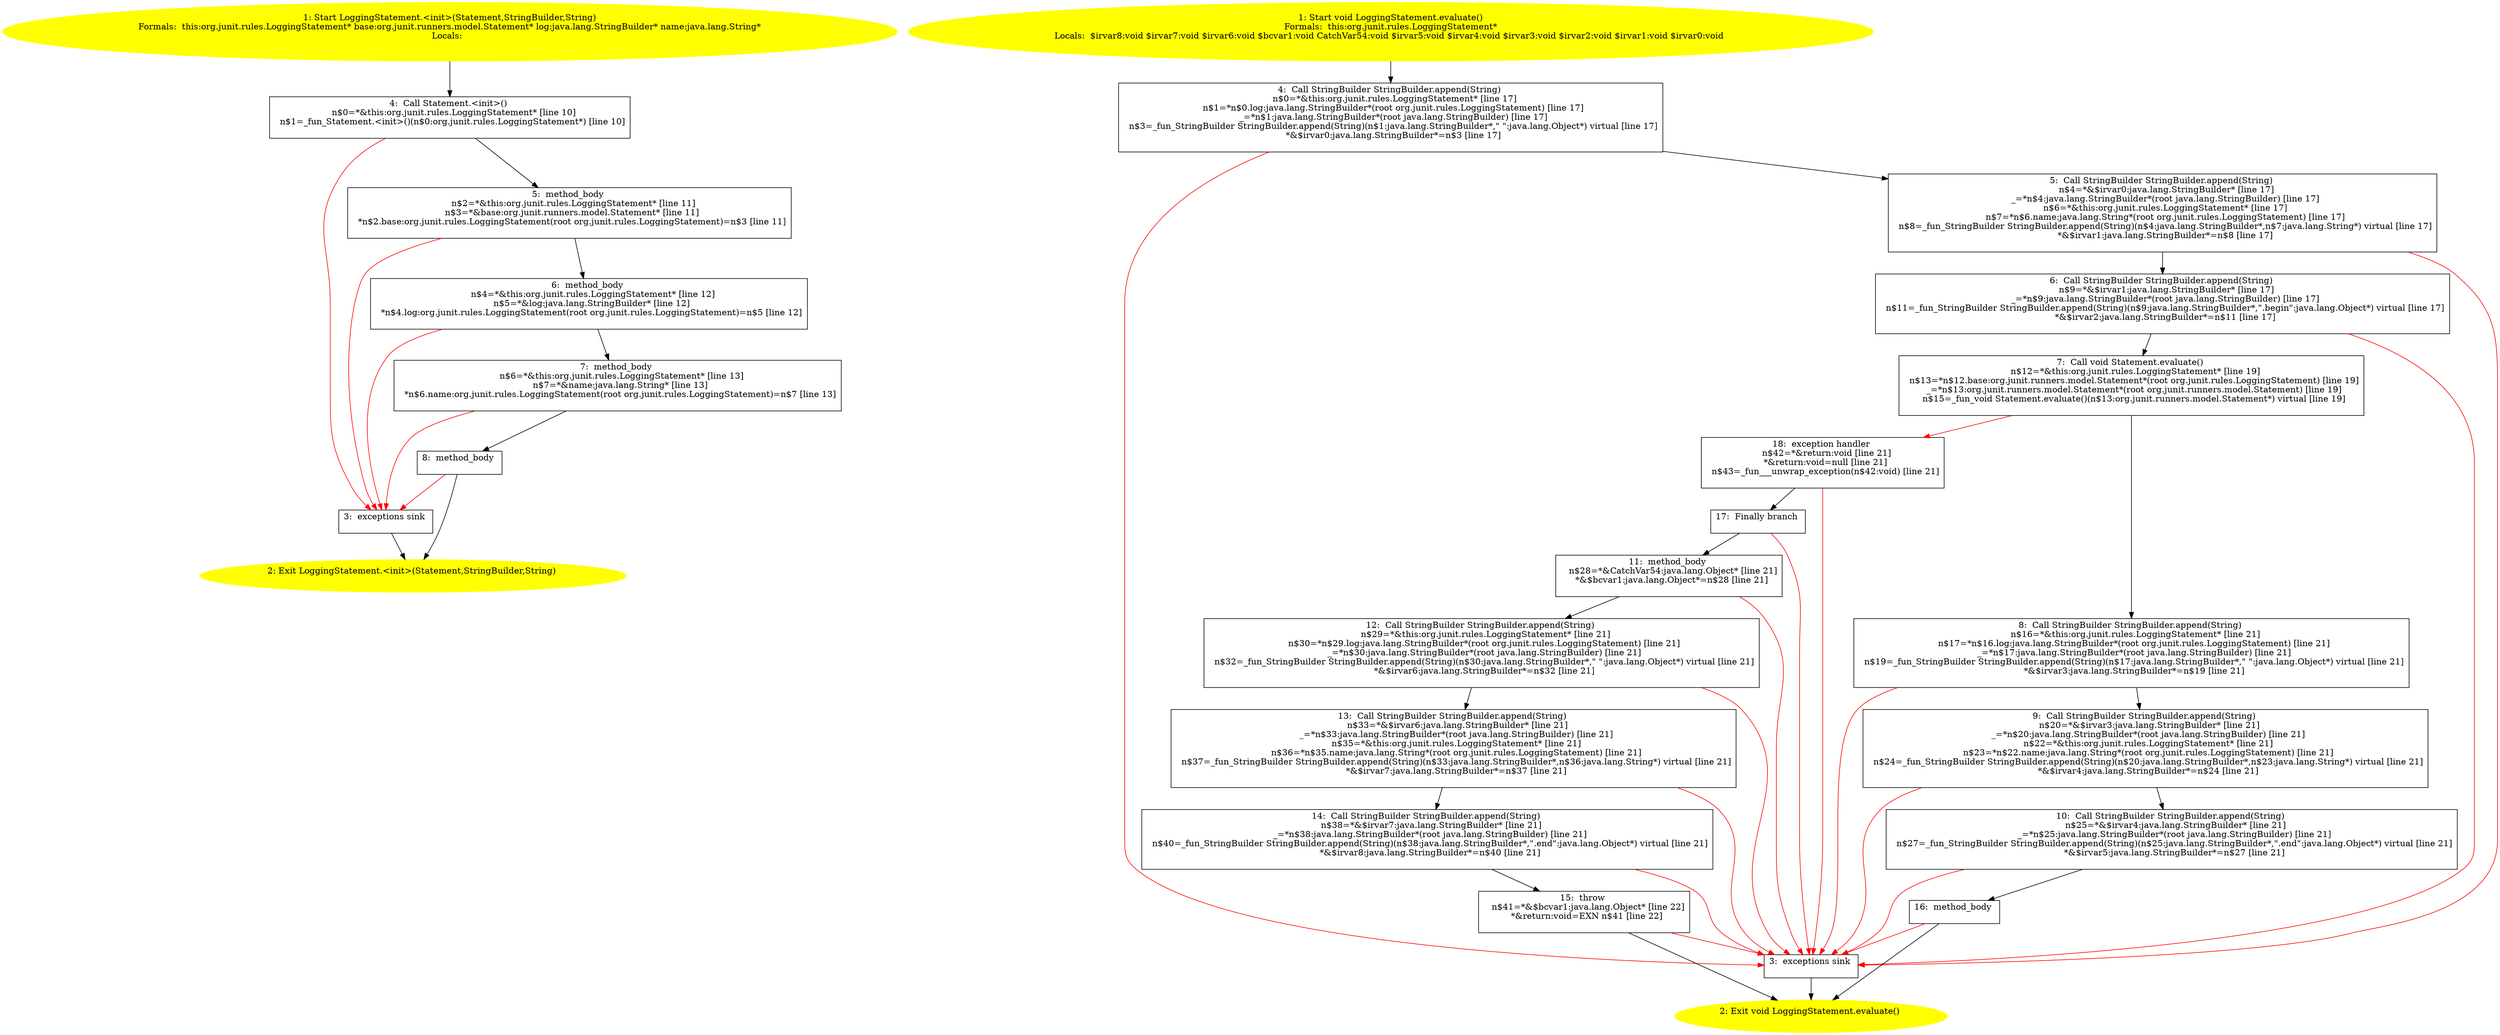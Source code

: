 /* @generated */
digraph cfg {
"org.junit.rules.LoggingStatement.<init>(org.junit.runners.model.Statement,java.lang.StringBuilder,ja.c2eac6f053944ac878633651b9d10b88_1" [label="1: Start LoggingStatement.<init>(Statement,StringBuilder,String)\nFormals:  this:org.junit.rules.LoggingStatement* base:org.junit.runners.model.Statement* log:java.lang.StringBuilder* name:java.lang.String*\nLocals:  \n  " color=yellow style=filled]
	

	 "org.junit.rules.LoggingStatement.<init>(org.junit.runners.model.Statement,java.lang.StringBuilder,ja.c2eac6f053944ac878633651b9d10b88_1" -> "org.junit.rules.LoggingStatement.<init>(org.junit.runners.model.Statement,java.lang.StringBuilder,ja.c2eac6f053944ac878633651b9d10b88_4" ;
"org.junit.rules.LoggingStatement.<init>(org.junit.runners.model.Statement,java.lang.StringBuilder,ja.c2eac6f053944ac878633651b9d10b88_2" [label="2: Exit LoggingStatement.<init>(Statement,StringBuilder,String) \n  " color=yellow style=filled]
	

"org.junit.rules.LoggingStatement.<init>(org.junit.runners.model.Statement,java.lang.StringBuilder,ja.c2eac6f053944ac878633651b9d10b88_3" [label="3:  exceptions sink \n  " shape="box"]
	

	 "org.junit.rules.LoggingStatement.<init>(org.junit.runners.model.Statement,java.lang.StringBuilder,ja.c2eac6f053944ac878633651b9d10b88_3" -> "org.junit.rules.LoggingStatement.<init>(org.junit.runners.model.Statement,java.lang.StringBuilder,ja.c2eac6f053944ac878633651b9d10b88_2" ;
"org.junit.rules.LoggingStatement.<init>(org.junit.runners.model.Statement,java.lang.StringBuilder,ja.c2eac6f053944ac878633651b9d10b88_4" [label="4:  Call Statement.<init>() \n   n$0=*&this:org.junit.rules.LoggingStatement* [line 10]\n  n$1=_fun_Statement.<init>()(n$0:org.junit.rules.LoggingStatement*) [line 10]\n " shape="box"]
	

	 "org.junit.rules.LoggingStatement.<init>(org.junit.runners.model.Statement,java.lang.StringBuilder,ja.c2eac6f053944ac878633651b9d10b88_4" -> "org.junit.rules.LoggingStatement.<init>(org.junit.runners.model.Statement,java.lang.StringBuilder,ja.c2eac6f053944ac878633651b9d10b88_5" ;
	 "org.junit.rules.LoggingStatement.<init>(org.junit.runners.model.Statement,java.lang.StringBuilder,ja.c2eac6f053944ac878633651b9d10b88_4" -> "org.junit.rules.LoggingStatement.<init>(org.junit.runners.model.Statement,java.lang.StringBuilder,ja.c2eac6f053944ac878633651b9d10b88_3" [color="red" ];
"org.junit.rules.LoggingStatement.<init>(org.junit.runners.model.Statement,java.lang.StringBuilder,ja.c2eac6f053944ac878633651b9d10b88_5" [label="5:  method_body \n   n$2=*&this:org.junit.rules.LoggingStatement* [line 11]\n  n$3=*&base:org.junit.runners.model.Statement* [line 11]\n  *n$2.base:org.junit.rules.LoggingStatement(root org.junit.rules.LoggingStatement)=n$3 [line 11]\n " shape="box"]
	

	 "org.junit.rules.LoggingStatement.<init>(org.junit.runners.model.Statement,java.lang.StringBuilder,ja.c2eac6f053944ac878633651b9d10b88_5" -> "org.junit.rules.LoggingStatement.<init>(org.junit.runners.model.Statement,java.lang.StringBuilder,ja.c2eac6f053944ac878633651b9d10b88_6" ;
	 "org.junit.rules.LoggingStatement.<init>(org.junit.runners.model.Statement,java.lang.StringBuilder,ja.c2eac6f053944ac878633651b9d10b88_5" -> "org.junit.rules.LoggingStatement.<init>(org.junit.runners.model.Statement,java.lang.StringBuilder,ja.c2eac6f053944ac878633651b9d10b88_3" [color="red" ];
"org.junit.rules.LoggingStatement.<init>(org.junit.runners.model.Statement,java.lang.StringBuilder,ja.c2eac6f053944ac878633651b9d10b88_6" [label="6:  method_body \n   n$4=*&this:org.junit.rules.LoggingStatement* [line 12]\n  n$5=*&log:java.lang.StringBuilder* [line 12]\n  *n$4.log:org.junit.rules.LoggingStatement(root org.junit.rules.LoggingStatement)=n$5 [line 12]\n " shape="box"]
	

	 "org.junit.rules.LoggingStatement.<init>(org.junit.runners.model.Statement,java.lang.StringBuilder,ja.c2eac6f053944ac878633651b9d10b88_6" -> "org.junit.rules.LoggingStatement.<init>(org.junit.runners.model.Statement,java.lang.StringBuilder,ja.c2eac6f053944ac878633651b9d10b88_7" ;
	 "org.junit.rules.LoggingStatement.<init>(org.junit.runners.model.Statement,java.lang.StringBuilder,ja.c2eac6f053944ac878633651b9d10b88_6" -> "org.junit.rules.LoggingStatement.<init>(org.junit.runners.model.Statement,java.lang.StringBuilder,ja.c2eac6f053944ac878633651b9d10b88_3" [color="red" ];
"org.junit.rules.LoggingStatement.<init>(org.junit.runners.model.Statement,java.lang.StringBuilder,ja.c2eac6f053944ac878633651b9d10b88_7" [label="7:  method_body \n   n$6=*&this:org.junit.rules.LoggingStatement* [line 13]\n  n$7=*&name:java.lang.String* [line 13]\n  *n$6.name:org.junit.rules.LoggingStatement(root org.junit.rules.LoggingStatement)=n$7 [line 13]\n " shape="box"]
	

	 "org.junit.rules.LoggingStatement.<init>(org.junit.runners.model.Statement,java.lang.StringBuilder,ja.c2eac6f053944ac878633651b9d10b88_7" -> "org.junit.rules.LoggingStatement.<init>(org.junit.runners.model.Statement,java.lang.StringBuilder,ja.c2eac6f053944ac878633651b9d10b88_8" ;
	 "org.junit.rules.LoggingStatement.<init>(org.junit.runners.model.Statement,java.lang.StringBuilder,ja.c2eac6f053944ac878633651b9d10b88_7" -> "org.junit.rules.LoggingStatement.<init>(org.junit.runners.model.Statement,java.lang.StringBuilder,ja.c2eac6f053944ac878633651b9d10b88_3" [color="red" ];
"org.junit.rules.LoggingStatement.<init>(org.junit.runners.model.Statement,java.lang.StringBuilder,ja.c2eac6f053944ac878633651b9d10b88_8" [label="8:  method_body \n  " shape="box"]
	

	 "org.junit.rules.LoggingStatement.<init>(org.junit.runners.model.Statement,java.lang.StringBuilder,ja.c2eac6f053944ac878633651b9d10b88_8" -> "org.junit.rules.LoggingStatement.<init>(org.junit.runners.model.Statement,java.lang.StringBuilder,ja.c2eac6f053944ac878633651b9d10b88_2" ;
	 "org.junit.rules.LoggingStatement.<init>(org.junit.runners.model.Statement,java.lang.StringBuilder,ja.c2eac6f053944ac878633651b9d10b88_8" -> "org.junit.rules.LoggingStatement.<init>(org.junit.runners.model.Statement,java.lang.StringBuilder,ja.c2eac6f053944ac878633651b9d10b88_3" [color="red" ];
"org.junit.rules.LoggingStatement.evaluate():void.24732854a10063a2232e0c66b2a85e64_1" [label="1: Start void LoggingStatement.evaluate()\nFormals:  this:org.junit.rules.LoggingStatement*\nLocals:  $irvar8:void $irvar7:void $irvar6:void $bcvar1:void CatchVar54:void $irvar5:void $irvar4:void $irvar3:void $irvar2:void $irvar1:void $irvar0:void \n  " color=yellow style=filled]
	

	 "org.junit.rules.LoggingStatement.evaluate():void.24732854a10063a2232e0c66b2a85e64_1" -> "org.junit.rules.LoggingStatement.evaluate():void.24732854a10063a2232e0c66b2a85e64_4" ;
"org.junit.rules.LoggingStatement.evaluate():void.24732854a10063a2232e0c66b2a85e64_2" [label="2: Exit void LoggingStatement.evaluate() \n  " color=yellow style=filled]
	

"org.junit.rules.LoggingStatement.evaluate():void.24732854a10063a2232e0c66b2a85e64_3" [label="3:  exceptions sink \n  " shape="box"]
	

	 "org.junit.rules.LoggingStatement.evaluate():void.24732854a10063a2232e0c66b2a85e64_3" -> "org.junit.rules.LoggingStatement.evaluate():void.24732854a10063a2232e0c66b2a85e64_2" ;
"org.junit.rules.LoggingStatement.evaluate():void.24732854a10063a2232e0c66b2a85e64_4" [label="4:  Call StringBuilder StringBuilder.append(String) \n   n$0=*&this:org.junit.rules.LoggingStatement* [line 17]\n  n$1=*n$0.log:java.lang.StringBuilder*(root org.junit.rules.LoggingStatement) [line 17]\n  _=*n$1:java.lang.StringBuilder*(root java.lang.StringBuilder) [line 17]\n  n$3=_fun_StringBuilder StringBuilder.append(String)(n$1:java.lang.StringBuilder*,\" \":java.lang.Object*) virtual [line 17]\n  *&$irvar0:java.lang.StringBuilder*=n$3 [line 17]\n " shape="box"]
	

	 "org.junit.rules.LoggingStatement.evaluate():void.24732854a10063a2232e0c66b2a85e64_4" -> "org.junit.rules.LoggingStatement.evaluate():void.24732854a10063a2232e0c66b2a85e64_5" ;
	 "org.junit.rules.LoggingStatement.evaluate():void.24732854a10063a2232e0c66b2a85e64_4" -> "org.junit.rules.LoggingStatement.evaluate():void.24732854a10063a2232e0c66b2a85e64_3" [color="red" ];
"org.junit.rules.LoggingStatement.evaluate():void.24732854a10063a2232e0c66b2a85e64_5" [label="5:  Call StringBuilder StringBuilder.append(String) \n   n$4=*&$irvar0:java.lang.StringBuilder* [line 17]\n  _=*n$4:java.lang.StringBuilder*(root java.lang.StringBuilder) [line 17]\n  n$6=*&this:org.junit.rules.LoggingStatement* [line 17]\n  n$7=*n$6.name:java.lang.String*(root org.junit.rules.LoggingStatement) [line 17]\n  n$8=_fun_StringBuilder StringBuilder.append(String)(n$4:java.lang.StringBuilder*,n$7:java.lang.String*) virtual [line 17]\n  *&$irvar1:java.lang.StringBuilder*=n$8 [line 17]\n " shape="box"]
	

	 "org.junit.rules.LoggingStatement.evaluate():void.24732854a10063a2232e0c66b2a85e64_5" -> "org.junit.rules.LoggingStatement.evaluate():void.24732854a10063a2232e0c66b2a85e64_6" ;
	 "org.junit.rules.LoggingStatement.evaluate():void.24732854a10063a2232e0c66b2a85e64_5" -> "org.junit.rules.LoggingStatement.evaluate():void.24732854a10063a2232e0c66b2a85e64_3" [color="red" ];
"org.junit.rules.LoggingStatement.evaluate():void.24732854a10063a2232e0c66b2a85e64_6" [label="6:  Call StringBuilder StringBuilder.append(String) \n   n$9=*&$irvar1:java.lang.StringBuilder* [line 17]\n  _=*n$9:java.lang.StringBuilder*(root java.lang.StringBuilder) [line 17]\n  n$11=_fun_StringBuilder StringBuilder.append(String)(n$9:java.lang.StringBuilder*,\".begin\":java.lang.Object*) virtual [line 17]\n  *&$irvar2:java.lang.StringBuilder*=n$11 [line 17]\n " shape="box"]
	

	 "org.junit.rules.LoggingStatement.evaluate():void.24732854a10063a2232e0c66b2a85e64_6" -> "org.junit.rules.LoggingStatement.evaluate():void.24732854a10063a2232e0c66b2a85e64_7" ;
	 "org.junit.rules.LoggingStatement.evaluate():void.24732854a10063a2232e0c66b2a85e64_6" -> "org.junit.rules.LoggingStatement.evaluate():void.24732854a10063a2232e0c66b2a85e64_3" [color="red" ];
"org.junit.rules.LoggingStatement.evaluate():void.24732854a10063a2232e0c66b2a85e64_7" [label="7:  Call void Statement.evaluate() \n   n$12=*&this:org.junit.rules.LoggingStatement* [line 19]\n  n$13=*n$12.base:org.junit.runners.model.Statement*(root org.junit.rules.LoggingStatement) [line 19]\n  _=*n$13:org.junit.runners.model.Statement*(root org.junit.runners.model.Statement) [line 19]\n  n$15=_fun_void Statement.evaluate()(n$13:org.junit.runners.model.Statement*) virtual [line 19]\n " shape="box"]
	

	 "org.junit.rules.LoggingStatement.evaluate():void.24732854a10063a2232e0c66b2a85e64_7" -> "org.junit.rules.LoggingStatement.evaluate():void.24732854a10063a2232e0c66b2a85e64_8" ;
	 "org.junit.rules.LoggingStatement.evaluate():void.24732854a10063a2232e0c66b2a85e64_7" -> "org.junit.rules.LoggingStatement.evaluate():void.24732854a10063a2232e0c66b2a85e64_18" [color="red" ];
"org.junit.rules.LoggingStatement.evaluate():void.24732854a10063a2232e0c66b2a85e64_8" [label="8:  Call StringBuilder StringBuilder.append(String) \n   n$16=*&this:org.junit.rules.LoggingStatement* [line 21]\n  n$17=*n$16.log:java.lang.StringBuilder*(root org.junit.rules.LoggingStatement) [line 21]\n  _=*n$17:java.lang.StringBuilder*(root java.lang.StringBuilder) [line 21]\n  n$19=_fun_StringBuilder StringBuilder.append(String)(n$17:java.lang.StringBuilder*,\" \":java.lang.Object*) virtual [line 21]\n  *&$irvar3:java.lang.StringBuilder*=n$19 [line 21]\n " shape="box"]
	

	 "org.junit.rules.LoggingStatement.evaluate():void.24732854a10063a2232e0c66b2a85e64_8" -> "org.junit.rules.LoggingStatement.evaluate():void.24732854a10063a2232e0c66b2a85e64_9" ;
	 "org.junit.rules.LoggingStatement.evaluate():void.24732854a10063a2232e0c66b2a85e64_8" -> "org.junit.rules.LoggingStatement.evaluate():void.24732854a10063a2232e0c66b2a85e64_3" [color="red" ];
"org.junit.rules.LoggingStatement.evaluate():void.24732854a10063a2232e0c66b2a85e64_9" [label="9:  Call StringBuilder StringBuilder.append(String) \n   n$20=*&$irvar3:java.lang.StringBuilder* [line 21]\n  _=*n$20:java.lang.StringBuilder*(root java.lang.StringBuilder) [line 21]\n  n$22=*&this:org.junit.rules.LoggingStatement* [line 21]\n  n$23=*n$22.name:java.lang.String*(root org.junit.rules.LoggingStatement) [line 21]\n  n$24=_fun_StringBuilder StringBuilder.append(String)(n$20:java.lang.StringBuilder*,n$23:java.lang.String*) virtual [line 21]\n  *&$irvar4:java.lang.StringBuilder*=n$24 [line 21]\n " shape="box"]
	

	 "org.junit.rules.LoggingStatement.evaluate():void.24732854a10063a2232e0c66b2a85e64_9" -> "org.junit.rules.LoggingStatement.evaluate():void.24732854a10063a2232e0c66b2a85e64_10" ;
	 "org.junit.rules.LoggingStatement.evaluate():void.24732854a10063a2232e0c66b2a85e64_9" -> "org.junit.rules.LoggingStatement.evaluate():void.24732854a10063a2232e0c66b2a85e64_3" [color="red" ];
"org.junit.rules.LoggingStatement.evaluate():void.24732854a10063a2232e0c66b2a85e64_10" [label="10:  Call StringBuilder StringBuilder.append(String) \n   n$25=*&$irvar4:java.lang.StringBuilder* [line 21]\n  _=*n$25:java.lang.StringBuilder*(root java.lang.StringBuilder) [line 21]\n  n$27=_fun_StringBuilder StringBuilder.append(String)(n$25:java.lang.StringBuilder*,\".end\":java.lang.Object*) virtual [line 21]\n  *&$irvar5:java.lang.StringBuilder*=n$27 [line 21]\n " shape="box"]
	

	 "org.junit.rules.LoggingStatement.evaluate():void.24732854a10063a2232e0c66b2a85e64_10" -> "org.junit.rules.LoggingStatement.evaluate():void.24732854a10063a2232e0c66b2a85e64_16" ;
	 "org.junit.rules.LoggingStatement.evaluate():void.24732854a10063a2232e0c66b2a85e64_10" -> "org.junit.rules.LoggingStatement.evaluate():void.24732854a10063a2232e0c66b2a85e64_3" [color="red" ];
"org.junit.rules.LoggingStatement.evaluate():void.24732854a10063a2232e0c66b2a85e64_11" [label="11:  method_body \n   n$28=*&CatchVar54:java.lang.Object* [line 21]\n  *&$bcvar1:java.lang.Object*=n$28 [line 21]\n " shape="box"]
	

	 "org.junit.rules.LoggingStatement.evaluate():void.24732854a10063a2232e0c66b2a85e64_11" -> "org.junit.rules.LoggingStatement.evaluate():void.24732854a10063a2232e0c66b2a85e64_12" ;
	 "org.junit.rules.LoggingStatement.evaluate():void.24732854a10063a2232e0c66b2a85e64_11" -> "org.junit.rules.LoggingStatement.evaluate():void.24732854a10063a2232e0c66b2a85e64_3" [color="red" ];
"org.junit.rules.LoggingStatement.evaluate():void.24732854a10063a2232e0c66b2a85e64_12" [label="12:  Call StringBuilder StringBuilder.append(String) \n   n$29=*&this:org.junit.rules.LoggingStatement* [line 21]\n  n$30=*n$29.log:java.lang.StringBuilder*(root org.junit.rules.LoggingStatement) [line 21]\n  _=*n$30:java.lang.StringBuilder*(root java.lang.StringBuilder) [line 21]\n  n$32=_fun_StringBuilder StringBuilder.append(String)(n$30:java.lang.StringBuilder*,\" \":java.lang.Object*) virtual [line 21]\n  *&$irvar6:java.lang.StringBuilder*=n$32 [line 21]\n " shape="box"]
	

	 "org.junit.rules.LoggingStatement.evaluate():void.24732854a10063a2232e0c66b2a85e64_12" -> "org.junit.rules.LoggingStatement.evaluate():void.24732854a10063a2232e0c66b2a85e64_13" ;
	 "org.junit.rules.LoggingStatement.evaluate():void.24732854a10063a2232e0c66b2a85e64_12" -> "org.junit.rules.LoggingStatement.evaluate():void.24732854a10063a2232e0c66b2a85e64_3" [color="red" ];
"org.junit.rules.LoggingStatement.evaluate():void.24732854a10063a2232e0c66b2a85e64_13" [label="13:  Call StringBuilder StringBuilder.append(String) \n   n$33=*&$irvar6:java.lang.StringBuilder* [line 21]\n  _=*n$33:java.lang.StringBuilder*(root java.lang.StringBuilder) [line 21]\n  n$35=*&this:org.junit.rules.LoggingStatement* [line 21]\n  n$36=*n$35.name:java.lang.String*(root org.junit.rules.LoggingStatement) [line 21]\n  n$37=_fun_StringBuilder StringBuilder.append(String)(n$33:java.lang.StringBuilder*,n$36:java.lang.String*) virtual [line 21]\n  *&$irvar7:java.lang.StringBuilder*=n$37 [line 21]\n " shape="box"]
	

	 "org.junit.rules.LoggingStatement.evaluate():void.24732854a10063a2232e0c66b2a85e64_13" -> "org.junit.rules.LoggingStatement.evaluate():void.24732854a10063a2232e0c66b2a85e64_14" ;
	 "org.junit.rules.LoggingStatement.evaluate():void.24732854a10063a2232e0c66b2a85e64_13" -> "org.junit.rules.LoggingStatement.evaluate():void.24732854a10063a2232e0c66b2a85e64_3" [color="red" ];
"org.junit.rules.LoggingStatement.evaluate():void.24732854a10063a2232e0c66b2a85e64_14" [label="14:  Call StringBuilder StringBuilder.append(String) \n   n$38=*&$irvar7:java.lang.StringBuilder* [line 21]\n  _=*n$38:java.lang.StringBuilder*(root java.lang.StringBuilder) [line 21]\n  n$40=_fun_StringBuilder StringBuilder.append(String)(n$38:java.lang.StringBuilder*,\".end\":java.lang.Object*) virtual [line 21]\n  *&$irvar8:java.lang.StringBuilder*=n$40 [line 21]\n " shape="box"]
	

	 "org.junit.rules.LoggingStatement.evaluate():void.24732854a10063a2232e0c66b2a85e64_14" -> "org.junit.rules.LoggingStatement.evaluate():void.24732854a10063a2232e0c66b2a85e64_15" ;
	 "org.junit.rules.LoggingStatement.evaluate():void.24732854a10063a2232e0c66b2a85e64_14" -> "org.junit.rules.LoggingStatement.evaluate():void.24732854a10063a2232e0c66b2a85e64_3" [color="red" ];
"org.junit.rules.LoggingStatement.evaluate():void.24732854a10063a2232e0c66b2a85e64_15" [label="15:  throw \n   n$41=*&$bcvar1:java.lang.Object* [line 22]\n  *&return:void=EXN n$41 [line 22]\n " shape="box"]
	

	 "org.junit.rules.LoggingStatement.evaluate():void.24732854a10063a2232e0c66b2a85e64_15" -> "org.junit.rules.LoggingStatement.evaluate():void.24732854a10063a2232e0c66b2a85e64_2" ;
	 "org.junit.rules.LoggingStatement.evaluate():void.24732854a10063a2232e0c66b2a85e64_15" -> "org.junit.rules.LoggingStatement.evaluate():void.24732854a10063a2232e0c66b2a85e64_3" [color="red" ];
"org.junit.rules.LoggingStatement.evaluate():void.24732854a10063a2232e0c66b2a85e64_16" [label="16:  method_body \n  " shape="box"]
	

	 "org.junit.rules.LoggingStatement.evaluate():void.24732854a10063a2232e0c66b2a85e64_16" -> "org.junit.rules.LoggingStatement.evaluate():void.24732854a10063a2232e0c66b2a85e64_2" ;
	 "org.junit.rules.LoggingStatement.evaluate():void.24732854a10063a2232e0c66b2a85e64_16" -> "org.junit.rules.LoggingStatement.evaluate():void.24732854a10063a2232e0c66b2a85e64_3" [color="red" ];
"org.junit.rules.LoggingStatement.evaluate():void.24732854a10063a2232e0c66b2a85e64_17" [label="17:  Finally branch \n  " shape="box"]
	

	 "org.junit.rules.LoggingStatement.evaluate():void.24732854a10063a2232e0c66b2a85e64_17" -> "org.junit.rules.LoggingStatement.evaluate():void.24732854a10063a2232e0c66b2a85e64_11" ;
	 "org.junit.rules.LoggingStatement.evaluate():void.24732854a10063a2232e0c66b2a85e64_17" -> "org.junit.rules.LoggingStatement.evaluate():void.24732854a10063a2232e0c66b2a85e64_3" [color="red" ];
"org.junit.rules.LoggingStatement.evaluate():void.24732854a10063a2232e0c66b2a85e64_18" [label="18:  exception handler \n   n$42=*&return:void [line 21]\n  *&return:void=null [line 21]\n  n$43=_fun___unwrap_exception(n$42:void) [line 21]\n " shape="box"]
	

	 "org.junit.rules.LoggingStatement.evaluate():void.24732854a10063a2232e0c66b2a85e64_18" -> "org.junit.rules.LoggingStatement.evaluate():void.24732854a10063a2232e0c66b2a85e64_17" ;
	 "org.junit.rules.LoggingStatement.evaluate():void.24732854a10063a2232e0c66b2a85e64_18" -> "org.junit.rules.LoggingStatement.evaluate():void.24732854a10063a2232e0c66b2a85e64_3" [color="red" ];
}
